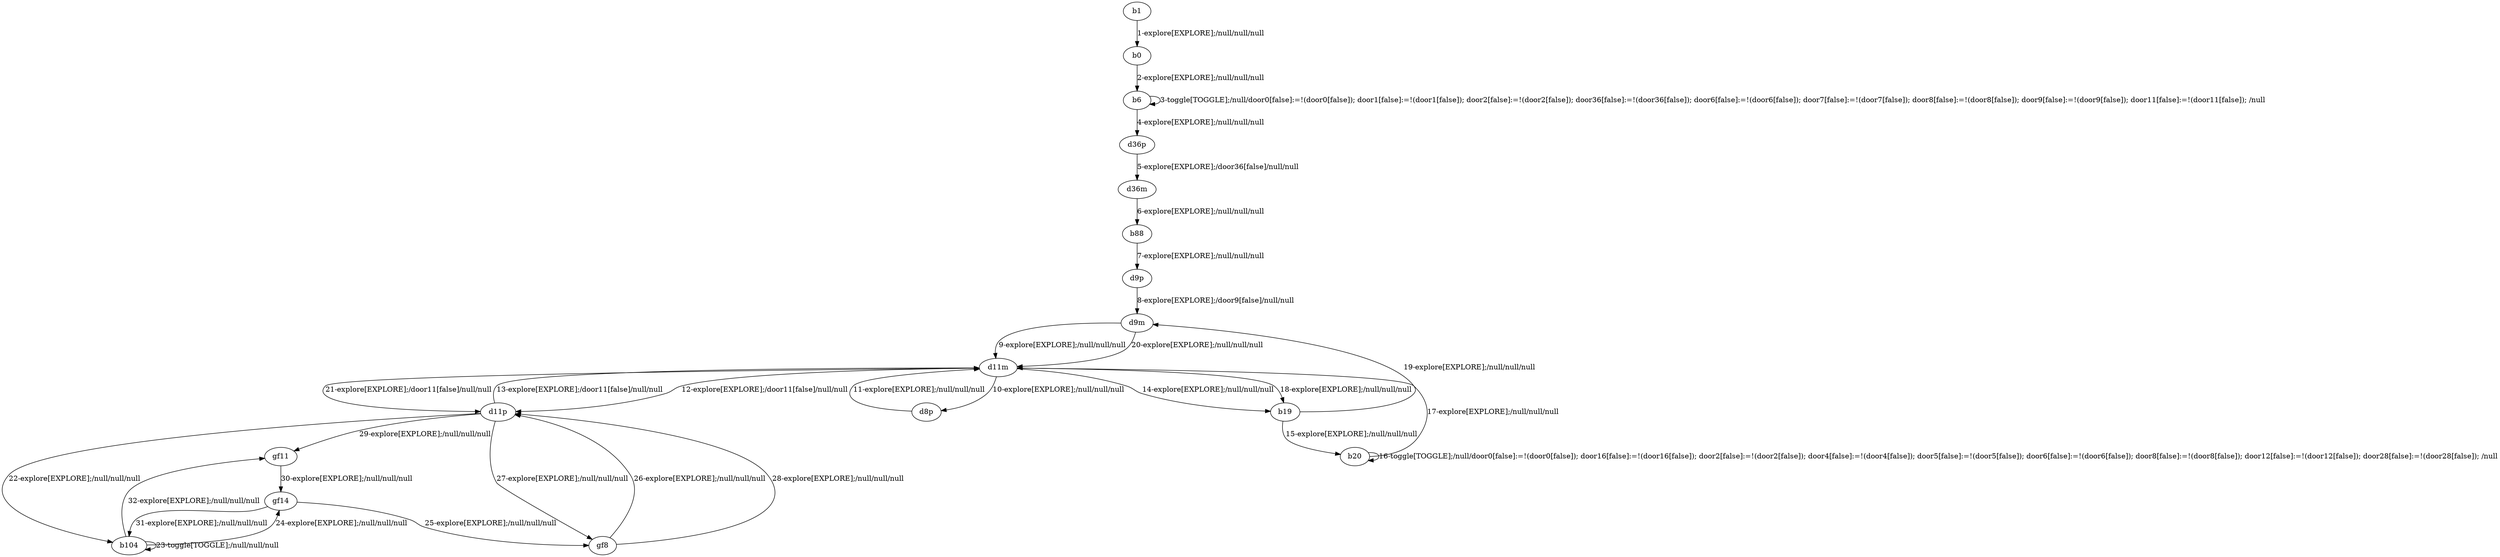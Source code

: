 # Total number of goals covered by this test: 1
# b104 --> gf11

digraph g {
"b1" -> "b0" [label = "1-explore[EXPLORE];/null/null/null"];
"b0" -> "b6" [label = "2-explore[EXPLORE];/null/null/null"];
"b6" -> "b6" [label = "3-toggle[TOGGLE];/null/door0[false]:=!(door0[false]); door1[false]:=!(door1[false]); door2[false]:=!(door2[false]); door36[false]:=!(door36[false]); door6[false]:=!(door6[false]); door7[false]:=!(door7[false]); door8[false]:=!(door8[false]); door9[false]:=!(door9[false]); door11[false]:=!(door11[false]); /null"];
"b6" -> "d36p" [label = "4-explore[EXPLORE];/null/null/null"];
"d36p" -> "d36m" [label = "5-explore[EXPLORE];/door36[false]/null/null"];
"d36m" -> "b88" [label = "6-explore[EXPLORE];/null/null/null"];
"b88" -> "d9p" [label = "7-explore[EXPLORE];/null/null/null"];
"d9p" -> "d9m" [label = "8-explore[EXPLORE];/door9[false]/null/null"];
"d9m" -> "d11m" [label = "9-explore[EXPLORE];/null/null/null"];
"d11m" -> "d8p" [label = "10-explore[EXPLORE];/null/null/null"];
"d8p" -> "d11m" [label = "11-explore[EXPLORE];/null/null/null"];
"d11m" -> "d11p" [label = "12-explore[EXPLORE];/door11[false]/null/null"];
"d11p" -> "d11m" [label = "13-explore[EXPLORE];/door11[false]/null/null"];
"d11m" -> "b19" [label = "14-explore[EXPLORE];/null/null/null"];
"b19" -> "b20" [label = "15-explore[EXPLORE];/null/null/null"];
"b20" -> "b20" [label = "16-toggle[TOGGLE];/null/door0[false]:=!(door0[false]); door16[false]:=!(door16[false]); door2[false]:=!(door2[false]); door4[false]:=!(door4[false]); door5[false]:=!(door5[false]); door6[false]:=!(door6[false]); door8[false]:=!(door8[false]); door12[false]:=!(door12[false]); door28[false]:=!(door28[false]); /null"];
"b20" -> "d11m" [label = "17-explore[EXPLORE];/null/null/null"];
"d11m" -> "b19" [label = "18-explore[EXPLORE];/null/null/null"];
"b19" -> "d9m" [label = "19-explore[EXPLORE];/null/null/null"];
"d9m" -> "d11m" [label = "20-explore[EXPLORE];/null/null/null"];
"d11m" -> "d11p" [label = "21-explore[EXPLORE];/door11[false]/null/null"];
"d11p" -> "b104" [label = "22-explore[EXPLORE];/null/null/null"];
"b104" -> "b104" [label = "23-toggle[TOGGLE];/null/null/null"];
"b104" -> "gf14" [label = "24-explore[EXPLORE];/null/null/null"];
"gf14" -> "gf8" [label = "25-explore[EXPLORE];/null/null/null"];
"gf8" -> "d11p" [label = "26-explore[EXPLORE];/null/null/null"];
"d11p" -> "gf8" [label = "27-explore[EXPLORE];/null/null/null"];
"gf8" -> "d11p" [label = "28-explore[EXPLORE];/null/null/null"];
"d11p" -> "gf11" [label = "29-explore[EXPLORE];/null/null/null"];
"gf11" -> "gf14" [label = "30-explore[EXPLORE];/null/null/null"];
"gf14" -> "b104" [label = "31-explore[EXPLORE];/null/null/null"];
"b104" -> "gf11" [label = "32-explore[EXPLORE];/null/null/null"];
}